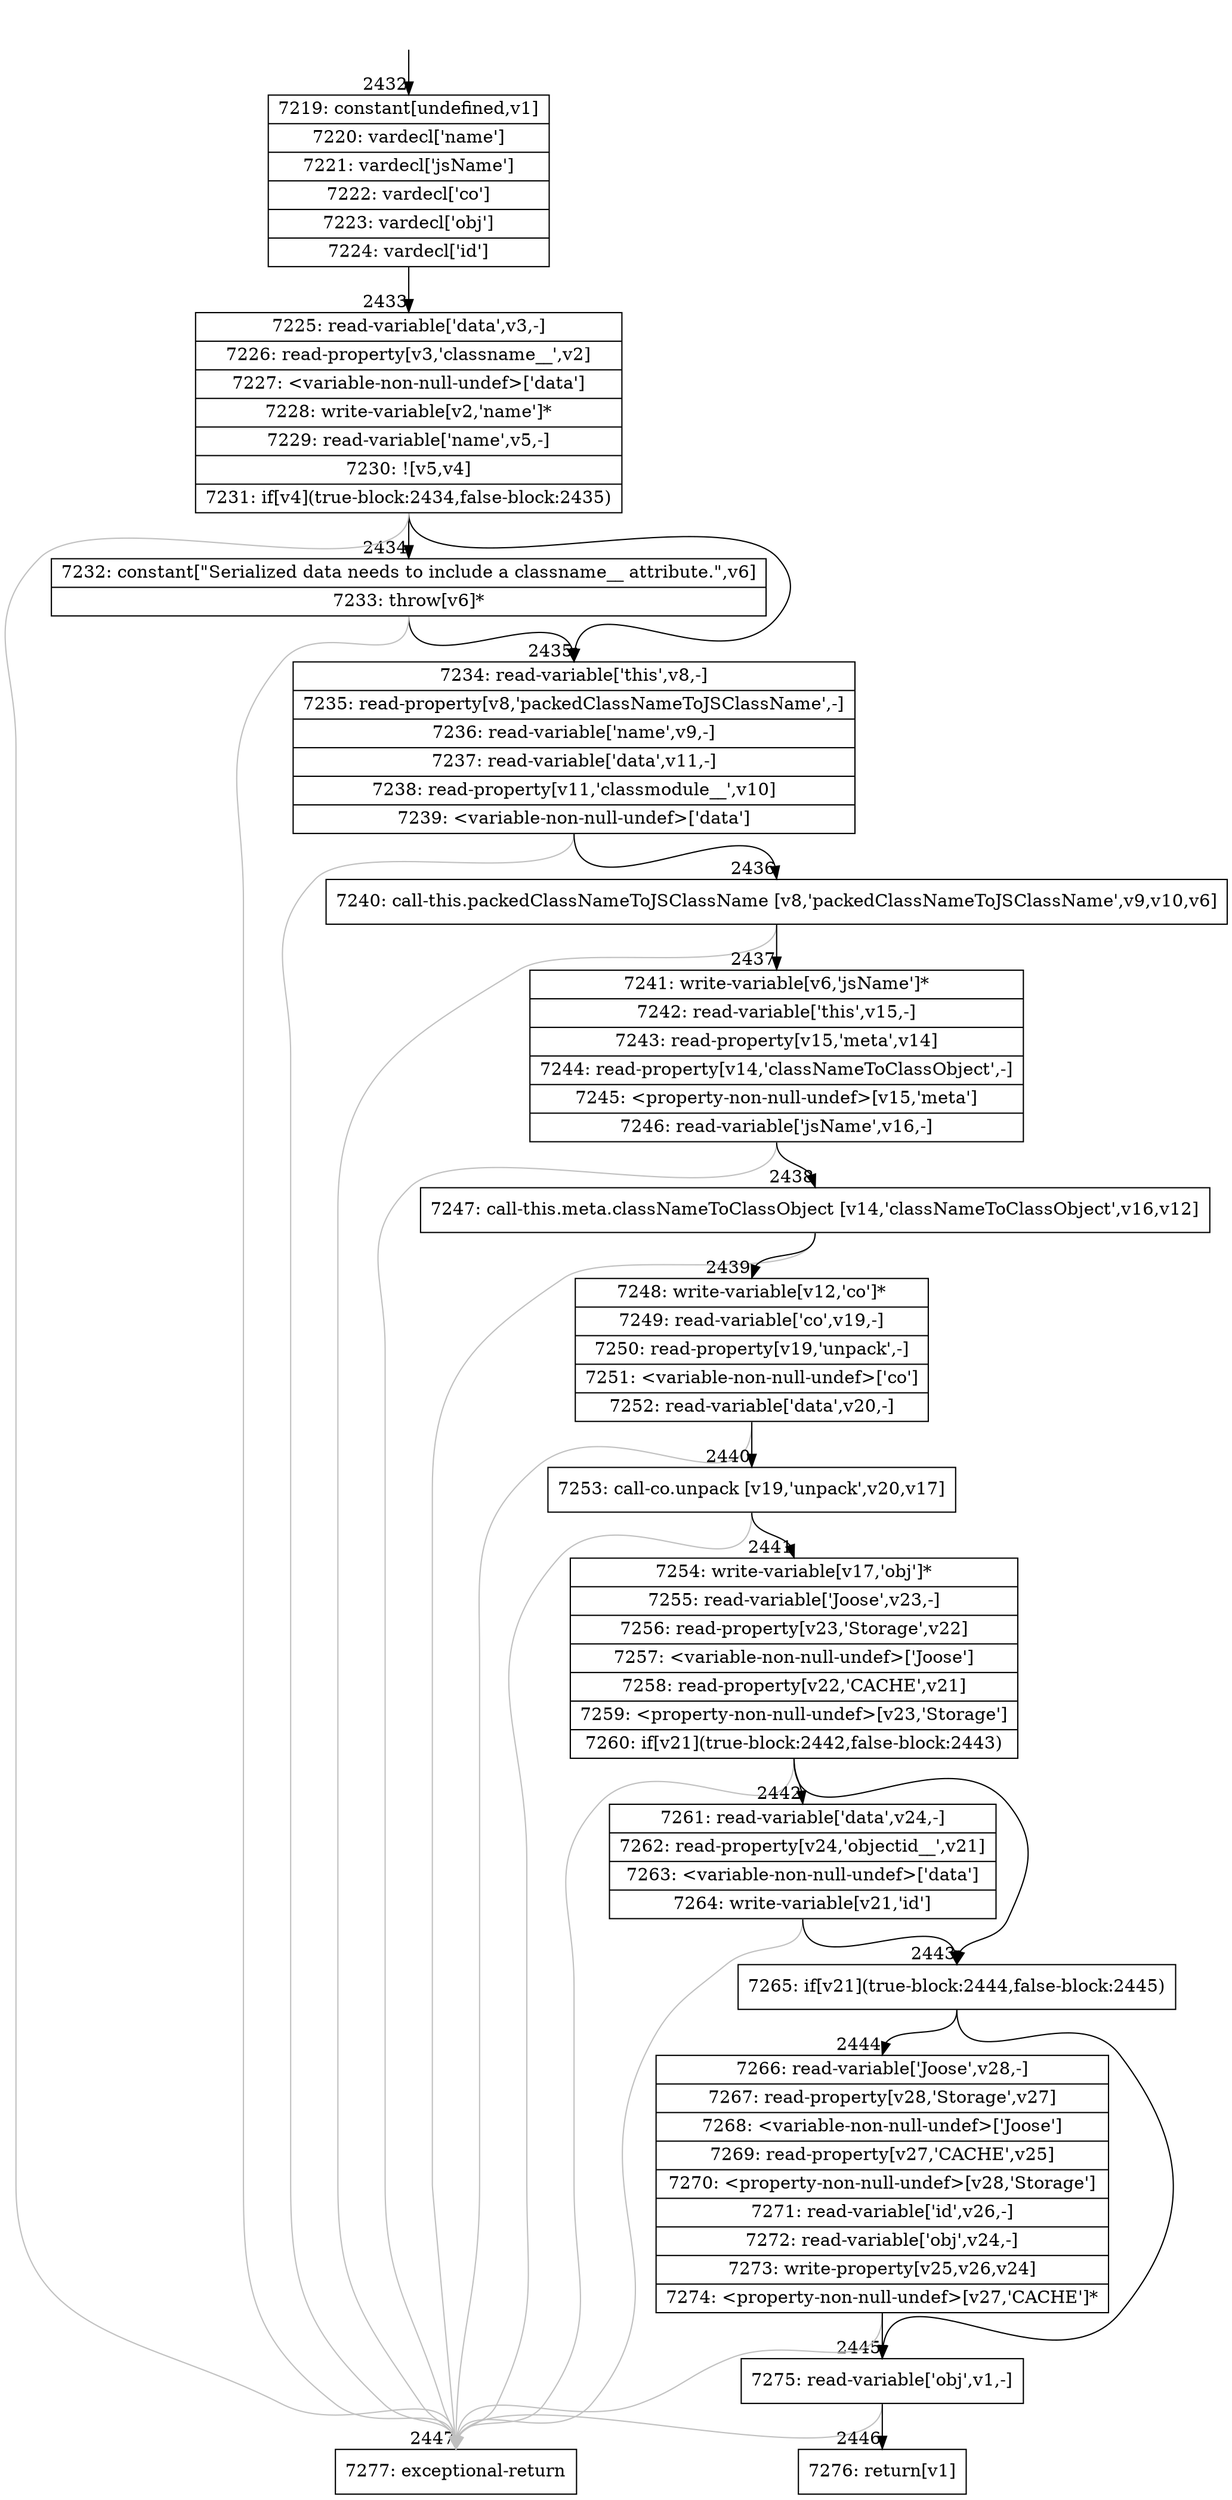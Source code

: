 digraph {
rankdir="TD"
BB_entry268[shape=none,label=""];
BB_entry268 -> BB2432 [tailport=s, headport=n, headlabel="    2432"]
BB2432 [shape=record label="{7219: constant[undefined,v1]|7220: vardecl['name']|7221: vardecl['jsName']|7222: vardecl['co']|7223: vardecl['obj']|7224: vardecl['id']}" ] 
BB2432 -> BB2433 [tailport=s, headport=n, headlabel="      2433"]
BB2433 [shape=record label="{7225: read-variable['data',v3,-]|7226: read-property[v3,'classname__',v2]|7227: \<variable-non-null-undef\>['data']|7228: write-variable[v2,'name']*|7229: read-variable['name',v5,-]|7230: ![v5,v4]|7231: if[v4](true-block:2434,false-block:2435)}" ] 
BB2433 -> BB2434 [tailport=s, headport=n, headlabel="      2434"]
BB2433 -> BB2435 [tailport=s, headport=n, headlabel="      2435"]
BB2433 -> BB2447 [tailport=s, headport=n, color=gray, headlabel="      2447"]
BB2434 [shape=record label="{7232: constant[\"Serialized data needs to include a classname__ attribute.\",v6]|7233: throw[v6]*}" ] 
BB2434 -> BB2435 [tailport=s, headport=n]
BB2434 -> BB2447 [tailport=s, headport=n, color=gray]
BB2435 [shape=record label="{7234: read-variable['this',v8,-]|7235: read-property[v8,'packedClassNameToJSClassName',-]|7236: read-variable['name',v9,-]|7237: read-variable['data',v11,-]|7238: read-property[v11,'classmodule__',v10]|7239: \<variable-non-null-undef\>['data']}" ] 
BB2435 -> BB2436 [tailport=s, headport=n, headlabel="      2436"]
BB2435 -> BB2447 [tailport=s, headport=n, color=gray]
BB2436 [shape=record label="{7240: call-this.packedClassNameToJSClassName [v8,'packedClassNameToJSClassName',v9,v10,v6]}" ] 
BB2436 -> BB2437 [tailport=s, headport=n, headlabel="      2437"]
BB2436 -> BB2447 [tailport=s, headport=n, color=gray]
BB2437 [shape=record label="{7241: write-variable[v6,'jsName']*|7242: read-variable['this',v15,-]|7243: read-property[v15,'meta',v14]|7244: read-property[v14,'classNameToClassObject',-]|7245: \<property-non-null-undef\>[v15,'meta']|7246: read-variable['jsName',v16,-]}" ] 
BB2437 -> BB2438 [tailport=s, headport=n, headlabel="      2438"]
BB2437 -> BB2447 [tailport=s, headport=n, color=gray]
BB2438 [shape=record label="{7247: call-this.meta.classNameToClassObject [v14,'classNameToClassObject',v16,v12]}" ] 
BB2438 -> BB2439 [tailport=s, headport=n, headlabel="      2439"]
BB2438 -> BB2447 [tailport=s, headport=n, color=gray]
BB2439 [shape=record label="{7248: write-variable[v12,'co']*|7249: read-variable['co',v19,-]|7250: read-property[v19,'unpack',-]|7251: \<variable-non-null-undef\>['co']|7252: read-variable['data',v20,-]}" ] 
BB2439 -> BB2440 [tailport=s, headport=n, headlabel="      2440"]
BB2439 -> BB2447 [tailport=s, headport=n, color=gray]
BB2440 [shape=record label="{7253: call-co.unpack [v19,'unpack',v20,v17]}" ] 
BB2440 -> BB2441 [tailport=s, headport=n, headlabel="      2441"]
BB2440 -> BB2447 [tailport=s, headport=n, color=gray]
BB2441 [shape=record label="{7254: write-variable[v17,'obj']*|7255: read-variable['Joose',v23,-]|7256: read-property[v23,'Storage',v22]|7257: \<variable-non-null-undef\>['Joose']|7258: read-property[v22,'CACHE',v21]|7259: \<property-non-null-undef\>[v23,'Storage']|7260: if[v21](true-block:2442,false-block:2443)}" ] 
BB2441 -> BB2443 [tailport=s, headport=n, headlabel="      2443"]
BB2441 -> BB2442 [tailport=s, headport=n, headlabel="      2442"]
BB2441 -> BB2447 [tailport=s, headport=n, color=gray]
BB2442 [shape=record label="{7261: read-variable['data',v24,-]|7262: read-property[v24,'objectid__',v21]|7263: \<variable-non-null-undef\>['data']|7264: write-variable[v21,'id']}" ] 
BB2442 -> BB2443 [tailport=s, headport=n]
BB2442 -> BB2447 [tailport=s, headport=n, color=gray]
BB2443 [shape=record label="{7265: if[v21](true-block:2444,false-block:2445)}" ] 
BB2443 -> BB2444 [tailport=s, headport=n, headlabel="      2444"]
BB2443 -> BB2445 [tailport=s, headport=n, headlabel="      2445"]
BB2444 [shape=record label="{7266: read-variable['Joose',v28,-]|7267: read-property[v28,'Storage',v27]|7268: \<variable-non-null-undef\>['Joose']|7269: read-property[v27,'CACHE',v25]|7270: \<property-non-null-undef\>[v28,'Storage']|7271: read-variable['id',v26,-]|7272: read-variable['obj',v24,-]|7273: write-property[v25,v26,v24]|7274: \<property-non-null-undef\>[v27,'CACHE']*}" ] 
BB2444 -> BB2445 [tailport=s, headport=n]
BB2444 -> BB2447 [tailport=s, headport=n, color=gray]
BB2445 [shape=record label="{7275: read-variable['obj',v1,-]}" ] 
BB2445 -> BB2446 [tailport=s, headport=n, headlabel="      2446"]
BB2445 -> BB2447 [tailport=s, headport=n, color=gray]
BB2446 [shape=record label="{7276: return[v1]}" ] 
BB2447 [shape=record label="{7277: exceptional-return}" ] 
//#$~ 2848
}
